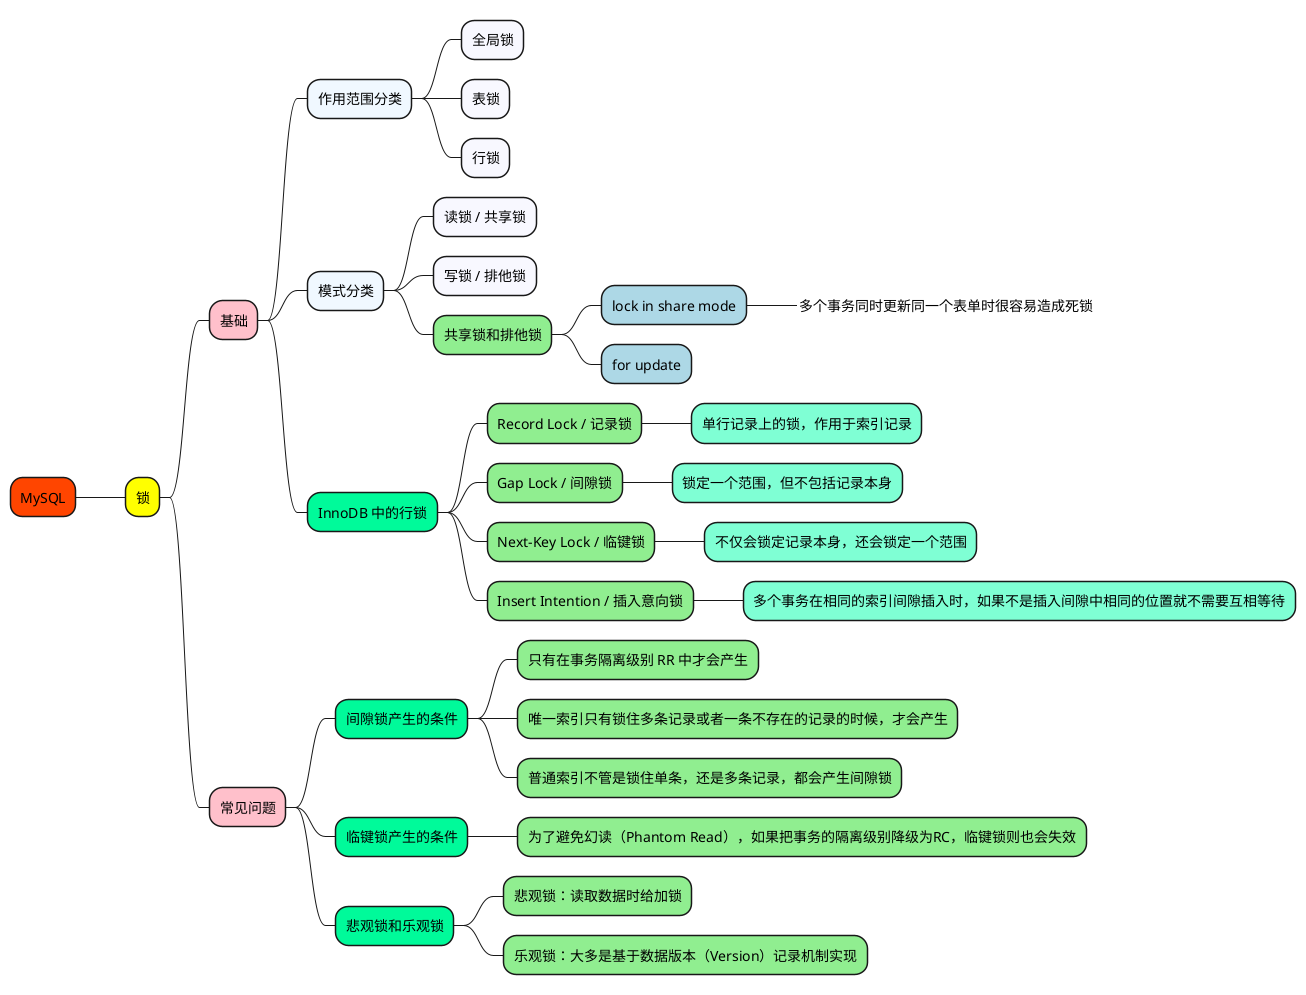 @startmindmap

+[#OrangeRed] MySQL

++[#yellow] 锁

+++[#Pink] 基础

++++[#AliceBlue] 作用范围分类
+++++[#GhostWhite] 全局锁
+++++[#GhostWhite] 表锁
+++++[#GhostWhite] 行锁

++++[#AliceBlue] 模式分类
+++++[#GhostWhite] 读锁 / 共享锁
+++++[#GhostWhite] 写锁 / 排他锁
+++++[#LightGreen] 共享锁和排他锁
++++++[#LightBlue] lock in share mode
+++++++[#Aquamarine]_ 多个事务同时更新同一个表单时很容易造成死锁
++++++[#LightBlue] for update

++++[#MediumSpringGreen] InnoDB 中的行锁
+++++[#LightGreen] Record Lock / 记录锁
++++++[#Aquamarine] 单行记录上的锁，作用于索引记录
+++++[#LightGreen] Gap Lock / 间隙锁
++++++[#Aquamarine] 锁定一个范围，但不包括记录本身
+++++[#LightGreen] Next-Key Lock / 临键锁
++++++[#Aquamarine] 不仅会锁定记录本身，还会锁定一个范围
+++++[#LightGreen] Insert Intention / 插入意向锁
++++++[#Aquamarine] 多个事务在相同的索引间隙插入时，如果不是插入间隙中相同的位置就不需要互相等待


+++[#Pink] 常见问题

++++[#MediumSpringGreen] 间隙锁产生的条件
+++++[#LightGreen] 只有在事务隔离级别 RR 中才会产生
+++++[#LightGreen] 唯一索引只有锁住多条记录或者一条不存在的记录的时候，才会产生
+++++[#LightGreen] 普通索引不管是锁住单条，还是多条记录，都会产生间隙锁

++++[#MediumSpringGreen] 临键锁产生的条件
+++++[#LightGreen] 为了避免幻读（Phantom Read），如果把事务的隔离级别降级为RC，临键锁则也会失效

++++[#MediumSpringGreen] 悲观锁和乐观锁
+++++[#LightGreen] 悲观锁：读取数据时给加锁
+++++[#LightGreen] 乐观锁：大多是基于数据版本（Version）记录机制实现


@endmindmap